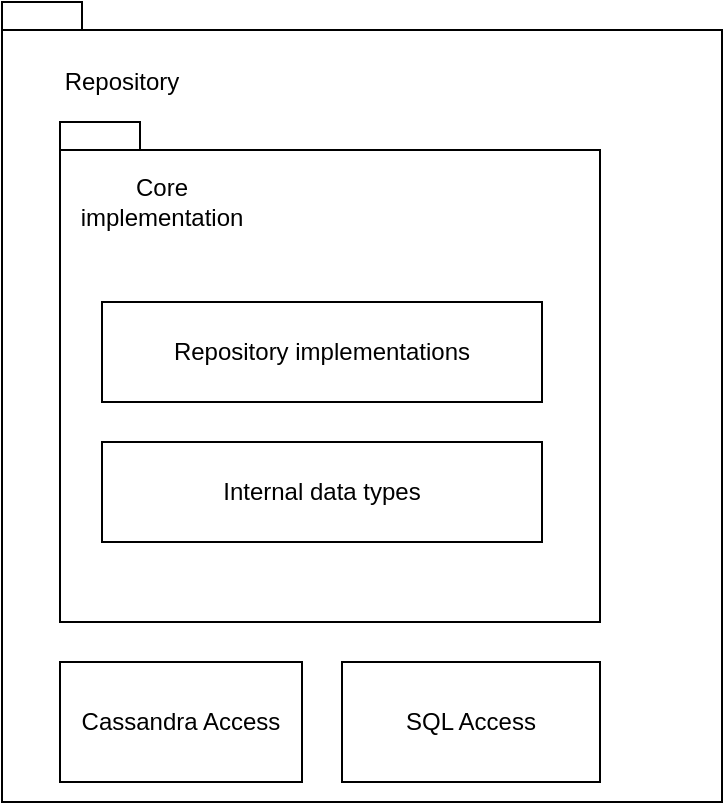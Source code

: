 <mxfile version="13.0.9" type="device"><diagram id="4DdjzbM6mBMjPIsgQfaZ" name="Page-1"><mxGraphModel dx="1424" dy="792" grid="1" gridSize="10" guides="1" tooltips="1" connect="1" arrows="1" fold="1" page="1" pageScale="1" pageWidth="827" pageHeight="1169" math="0" shadow="0"><root><mxCell id="0"/><mxCell id="1" parent="0"/><mxCell id="4hyt68SLZTYZlfEoM-5X-2" value="" style="shape=folder;fontStyle=1;spacingTop=10;tabWidth=40;tabHeight=14;tabPosition=left;html=1;" vertex="1" parent="1"><mxGeometry x="250" y="170" width="360" height="400" as="geometry"/></mxCell><mxCell id="4hyt68SLZTYZlfEoM-5X-3" value="Repository" style="text;html=1;strokeColor=none;fillColor=none;align=center;verticalAlign=middle;whiteSpace=wrap;rounded=0;" vertex="1" parent="1"><mxGeometry x="260" y="200" width="100" height="20" as="geometry"/></mxCell><mxCell id="4hyt68SLZTYZlfEoM-5X-5" value="&lt;div&gt;SQL&lt;/div&gt;&lt;div&gt;Access&lt;br&gt;&lt;/div&gt;" style="shape=folder;fontStyle=1;spacingTop=10;tabWidth=40;tabHeight=14;tabPosition=left;html=1;" vertex="1" parent="1"><mxGeometry x="440" y="330" width="90" height="150" as="geometry"/></mxCell><mxCell id="4hyt68SLZTYZlfEoM-5X-6" value="&lt;div&gt;&lt;br&gt;&lt;/div&gt;&lt;div&gt;&lt;br&gt;&lt;/div&gt;" style="shape=folder;fontStyle=1;spacingTop=10;tabWidth=40;tabHeight=14;tabPosition=left;html=1;" vertex="1" parent="1"><mxGeometry x="279" y="230" width="270" height="250" as="geometry"/></mxCell><mxCell id="4hyt68SLZTYZlfEoM-5X-7" value="Cassandra Access" style="rounded=0;whiteSpace=wrap;html=1;" vertex="1" parent="1"><mxGeometry x="279" y="500" width="121" height="60" as="geometry"/></mxCell><mxCell id="4hyt68SLZTYZlfEoM-5X-8" value="SQL Access" style="rounded=0;whiteSpace=wrap;html=1;" vertex="1" parent="1"><mxGeometry x="420" y="500" width="129" height="60" as="geometry"/></mxCell><mxCell id="4hyt68SLZTYZlfEoM-5X-9" value="Core implementation" style="text;html=1;strokeColor=none;fillColor=none;align=center;verticalAlign=middle;whiteSpace=wrap;rounded=0;" vertex="1" parent="1"><mxGeometry x="310" y="260" width="40" height="20" as="geometry"/></mxCell><mxCell id="4hyt68SLZTYZlfEoM-5X-10" value="Internal data types" style="rounded=0;whiteSpace=wrap;html=1;" vertex="1" parent="1"><mxGeometry x="300" y="390" width="220" height="50" as="geometry"/></mxCell><mxCell id="4hyt68SLZTYZlfEoM-5X-12" value="Repository implementations" style="rounded=0;whiteSpace=wrap;html=1;" vertex="1" parent="1"><mxGeometry x="300" y="320" width="220" height="50" as="geometry"/></mxCell></root></mxGraphModel></diagram></mxfile>